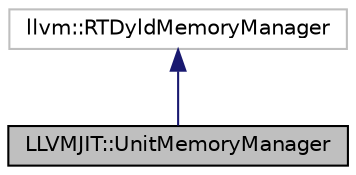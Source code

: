 digraph "LLVMJIT::UnitMemoryManager"
{
  edge [fontname="Helvetica",fontsize="10",labelfontname="Helvetica",labelfontsize="10"];
  node [fontname="Helvetica",fontsize="10",shape=record];
  Node2 [label="LLVMJIT::UnitMemoryManager",height=0.2,width=0.4,color="black", fillcolor="grey75", style="filled", fontcolor="black"];
  Node3 -> Node2 [dir="back",color="midnightblue",fontsize="10",style="solid"];
  Node3 [label="llvm::RTDyldMemoryManager",height=0.2,width=0.4,color="grey75", fillcolor="white", style="filled"];
}
